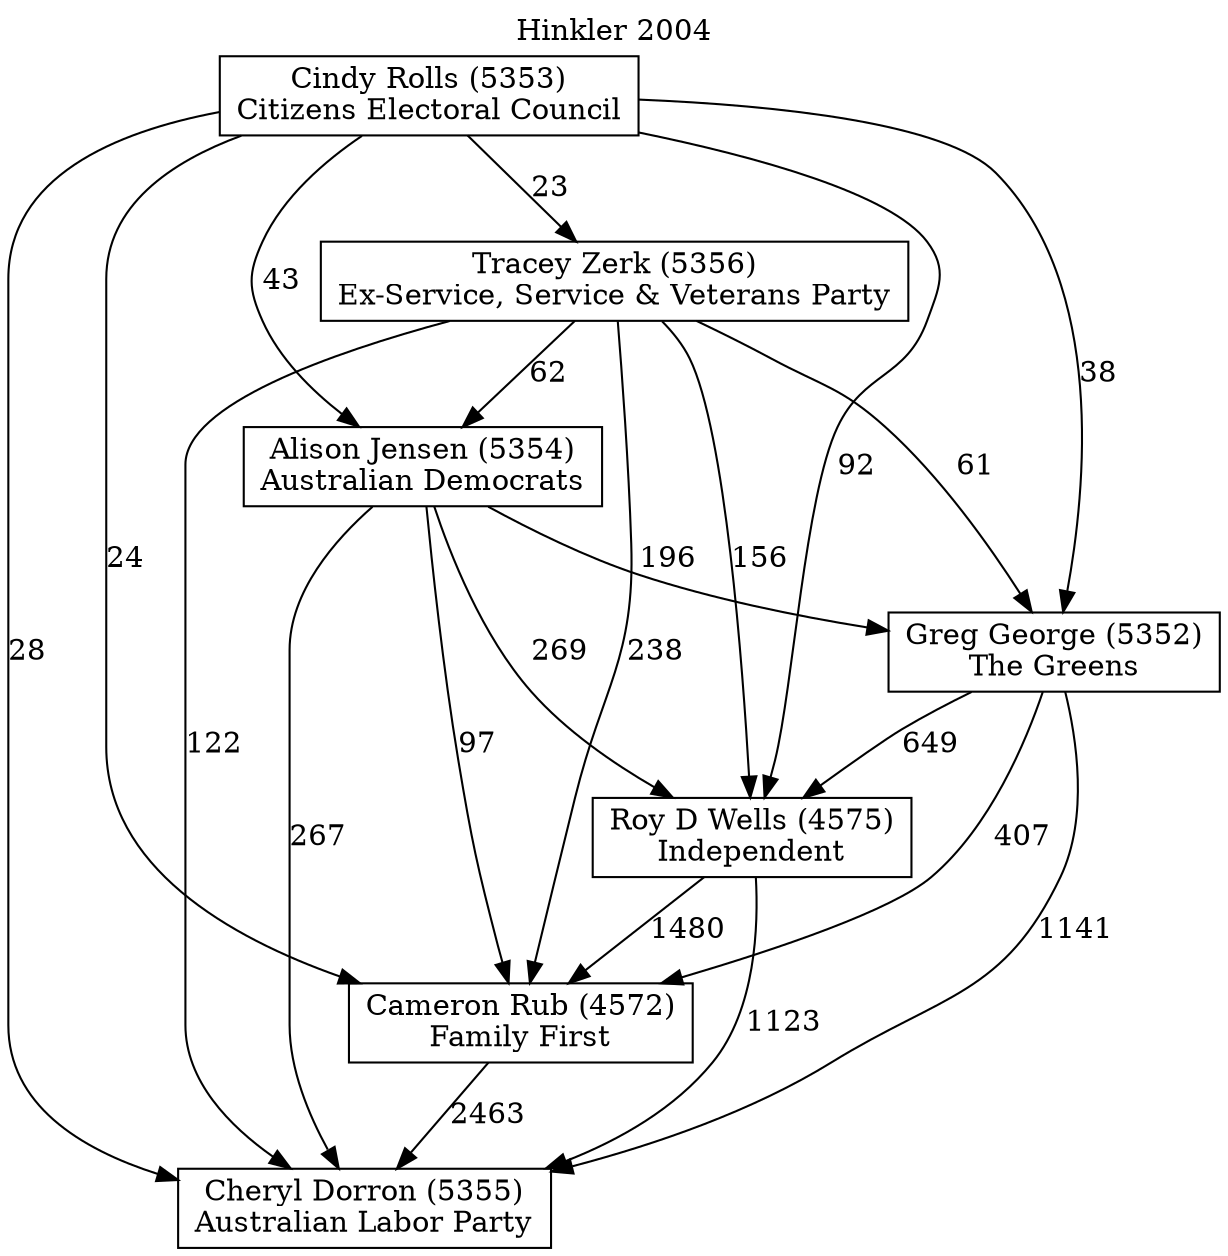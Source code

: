 // House preference flow
digraph "Cheryl Dorron (5355)_Hinkler_2004" {
	graph [label="Hinkler 2004" labelloc=t mclimit=10]
	node [shape=box]
	"Cheryl Dorron (5355)" [label="Cheryl Dorron (5355)
Australian Labor Party"]
	"Cameron Rub (4572)" [label="Cameron Rub (4572)
Family First"]
	"Roy D Wells (4575)" [label="Roy D Wells (4575)
Independent"]
	"Greg George (5352)" [label="Greg George (5352)
The Greens"]
	"Alison Jensen (5354)" [label="Alison Jensen (5354)
Australian Democrats"]
	"Tracey Zerk (5356)" [label="Tracey Zerk (5356)
Ex-Service, Service & Veterans Party"]
	"Cindy Rolls (5353)" [label="Cindy Rolls (5353)
Citizens Electoral Council"]
	"Cameron Rub (4572)" -> "Cheryl Dorron (5355)" [label=2463]
	"Roy D Wells (4575)" -> "Cameron Rub (4572)" [label=1480]
	"Greg George (5352)" -> "Roy D Wells (4575)" [label=649]
	"Alison Jensen (5354)" -> "Greg George (5352)" [label=196]
	"Tracey Zerk (5356)" -> "Alison Jensen (5354)" [label=62]
	"Cindy Rolls (5353)" -> "Tracey Zerk (5356)" [label=23]
	"Roy D Wells (4575)" -> "Cheryl Dorron (5355)" [label=1123]
	"Greg George (5352)" -> "Cheryl Dorron (5355)" [label=1141]
	"Alison Jensen (5354)" -> "Cheryl Dorron (5355)" [label=267]
	"Tracey Zerk (5356)" -> "Cheryl Dorron (5355)" [label=122]
	"Cindy Rolls (5353)" -> "Cheryl Dorron (5355)" [label=28]
	"Cindy Rolls (5353)" -> "Alison Jensen (5354)" [label=43]
	"Tracey Zerk (5356)" -> "Greg George (5352)" [label=61]
	"Cindy Rolls (5353)" -> "Greg George (5352)" [label=38]
	"Alison Jensen (5354)" -> "Roy D Wells (4575)" [label=269]
	"Tracey Zerk (5356)" -> "Roy D Wells (4575)" [label=156]
	"Cindy Rolls (5353)" -> "Roy D Wells (4575)" [label=92]
	"Greg George (5352)" -> "Cameron Rub (4572)" [label=407]
	"Alison Jensen (5354)" -> "Cameron Rub (4572)" [label=97]
	"Tracey Zerk (5356)" -> "Cameron Rub (4572)" [label=238]
	"Cindy Rolls (5353)" -> "Cameron Rub (4572)" [label=24]
}
